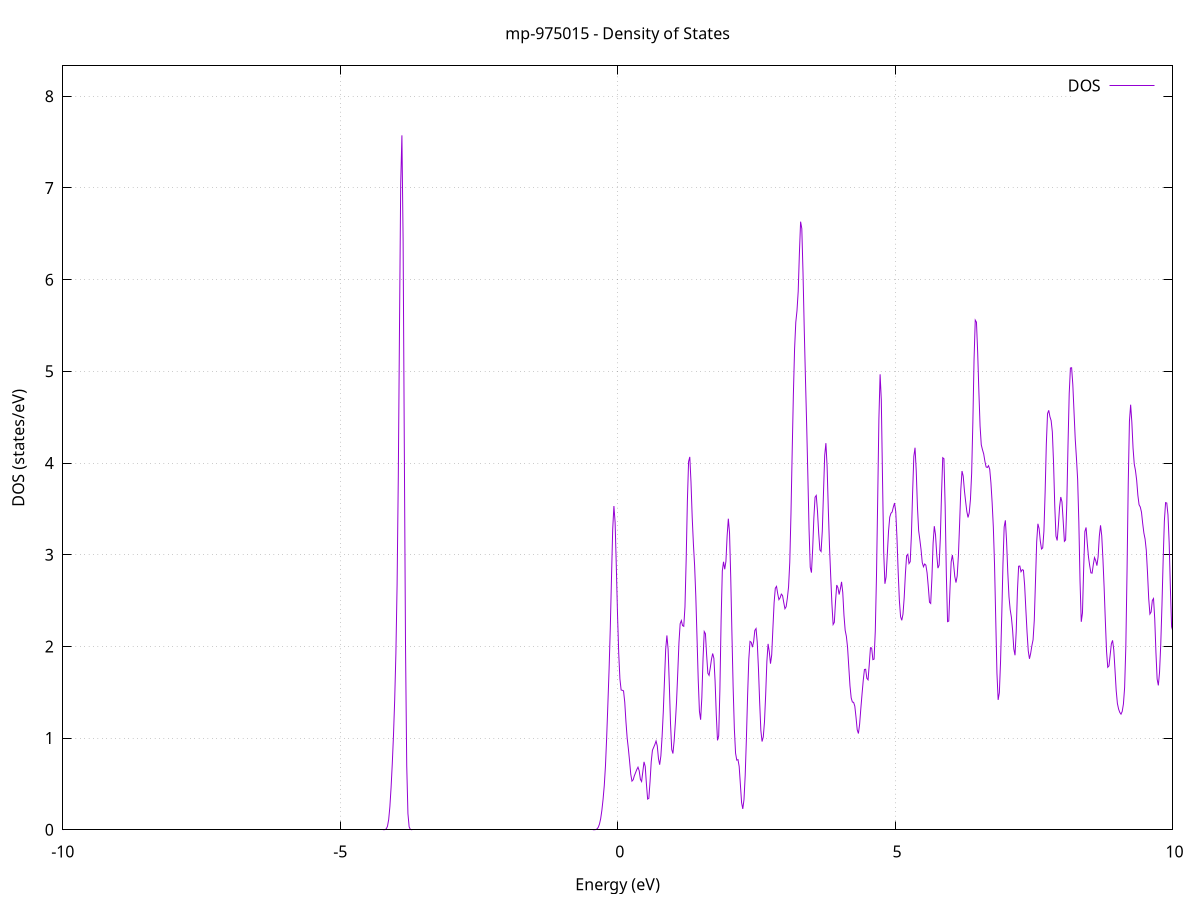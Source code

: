 set title 'mp-975015 - Density of States'
set xlabel 'Energy (eV)'
set ylabel 'DOS (states/eV)'
set grid
set xrange [-10:10]
set yrange [0:8.332]
set xzeroaxis lt -1
set terminal png size 800,600
set output 'mp-975015_dos_gnuplot.png'
plot '-' using 1:2 with lines title 'DOS'
-30.090600 0.000000
-30.068900 0.000000
-30.047200 0.000000
-30.025500 0.000000
-30.003700 0.000000
-29.982000 0.000000
-29.960300 0.000000
-29.938600 0.000000
-29.916900 0.000000
-29.895200 0.000000
-29.873500 0.000000
-29.851800 0.000000
-29.830100 0.000000
-29.808400 0.000000
-29.786700 0.000000
-29.764900 0.000000
-29.743200 0.000000
-29.721500 0.000000
-29.699800 0.000000
-29.678100 0.000000
-29.656400 0.000000
-29.634700 0.000000
-29.613000 0.000000
-29.591300 0.000000
-29.569600 0.000000
-29.547900 0.000000
-29.526200 0.000000
-29.504400 0.000000
-29.482700 0.000000
-29.461000 0.000000
-29.439300 0.000000
-29.417600 0.000000
-29.395900 0.000000
-29.374200 0.000000
-29.352500 0.000000
-29.330800 0.000000
-29.309100 0.000000
-29.287400 0.000000
-29.265600 0.000000
-29.243900 0.000000
-29.222200 0.000000
-29.200500 0.000000
-29.178800 0.000000
-29.157100 0.000000
-29.135400 0.000000
-29.113700 0.000000
-29.092000 0.000000
-29.070300 0.000000
-29.048600 0.000000
-29.026900 0.000000
-29.005100 0.000000
-28.983400 0.000000
-28.961700 0.000000
-28.940000 0.000000
-28.918300 0.000000
-28.896600 0.000000
-28.874900 0.000000
-28.853200 0.000000
-28.831500 0.000000
-28.809800 0.000000
-28.788100 0.000000
-28.766300 0.000000
-28.744600 0.000000
-28.722900 0.000000
-28.701200 0.000000
-28.679500 0.000000
-28.657800 0.000000
-28.636100 0.000000
-28.614400 0.000000
-28.592700 0.000000
-28.571000 0.000000
-28.549300 0.000000
-28.527600 0.000000
-28.505800 0.000000
-28.484100 0.000000
-28.462400 0.000000
-28.440700 0.000000
-28.419000 0.000000
-28.397300 0.000000
-28.375600 0.000000
-28.353900 0.000000
-28.332200 0.000000
-28.310500 0.000000
-28.288800 0.000000
-28.267000 0.000000
-28.245300 0.000500
-28.223600 0.005800
-28.201900 0.051000
-28.180200 0.309200
-28.158500 1.299800
-28.136800 3.788500
-28.115100 7.659600
-28.093400 10.745400
-28.071700 10.461200
-28.050000 7.067800
-28.028300 3.313200
-28.006500 1.077300
-27.984800 0.242900
-27.963100 0.038100
-27.941400 0.006600
-27.919700 0.027400
-27.898000 0.205000
-27.876300 1.078200
-27.854600 3.947000
-27.832900 10.058100
-27.811200 17.850400
-27.789500 22.068500
-27.767700 19.008000
-27.746000 11.405600
-27.724300 4.766800
-27.702600 1.387100
-27.680900 0.280900
-27.659200 0.039600
-27.637500 0.003900
-27.615800 0.000300
-27.594100 0.000000
-27.572400 0.000000
-27.550700 0.000000
-27.529000 0.000000
-27.507200 0.000000
-27.485500 0.000000
-27.463800 0.000000
-27.442100 0.000000
-27.420400 0.000000
-27.398700 0.000000
-27.377000 0.000000
-27.355300 0.000000
-27.333600 0.000000
-27.311900 0.000000
-27.290200 0.000000
-27.268400 0.000000
-27.246700 0.000000
-27.225000 0.000000
-27.203300 0.000000
-27.181600 0.000000
-27.159900 0.000000
-27.138200 0.000000
-27.116500 0.000000
-27.094800 0.000000
-27.073100 0.000000
-27.051400 0.000000
-27.029700 0.000000
-27.007900 0.000000
-26.986200 0.000000
-26.964500 0.000000
-26.942800 0.000000
-26.921100 0.000000
-26.899400 0.000000
-26.877700 0.000000
-26.856000 0.000000
-26.834300 0.000000
-26.812600 0.000000
-26.790900 0.000000
-26.769100 0.000000
-26.747400 0.000000
-26.725700 0.000000
-26.704000 0.000000
-26.682300 0.000000
-26.660600 0.000000
-26.638900 0.000000
-26.617200 0.000000
-26.595500 0.000000
-26.573800 0.000000
-26.552100 0.000000
-26.530300 0.000000
-26.508600 0.000000
-26.486900 0.000000
-26.465200 0.000000
-26.443500 0.000000
-26.421800 0.000000
-26.400100 0.000000
-26.378400 0.000000
-26.356700 0.000000
-26.335000 0.000000
-26.313300 0.000000
-26.291600 0.000000
-26.269800 0.000000
-26.248100 0.000000
-26.226400 0.000000
-26.204700 0.000000
-26.183000 0.000000
-26.161300 0.000000
-26.139600 0.000000
-26.117900 0.000000
-26.096200 0.000000
-26.074500 0.000000
-26.052800 0.000000
-26.031000 0.000000
-26.009300 0.000000
-25.987600 0.000000
-25.965900 0.000000
-25.944200 0.000000
-25.922500 0.000000
-25.900800 0.000000
-25.879100 0.000000
-25.857400 0.000000
-25.835700 0.000000
-25.814000 0.000000
-25.792300 0.000000
-25.770500 0.000000
-25.748800 0.000000
-25.727100 0.000000
-25.705400 0.000000
-25.683700 0.000000
-25.662000 0.000000
-25.640300 0.000000
-25.618600 0.000000
-25.596900 0.000000
-25.575200 0.000000
-25.553500 0.000000
-25.531700 0.000000
-25.510000 0.000000
-25.488300 0.000000
-25.466600 0.000000
-25.444900 0.000000
-25.423200 0.000000
-25.401500 0.000000
-25.379800 0.000000
-25.358100 0.000000
-25.336400 0.000000
-25.314700 0.000000
-25.293000 0.000000
-25.271200 0.000000
-25.249500 0.000000
-25.227800 0.000000
-25.206100 0.000000
-25.184400 0.000000
-25.162700 0.000000
-25.141000 0.000000
-25.119300 0.000000
-25.097600 0.000000
-25.075900 0.000000
-25.054200 0.000000
-25.032400 0.000000
-25.010700 0.000000
-24.989000 0.000000
-24.967300 0.000000
-24.945600 0.000000
-24.923900 0.000000
-24.902200 0.000000
-24.880500 0.000000
-24.858800 0.000000
-24.837100 0.000000
-24.815400 0.000000
-24.793700 0.000000
-24.771900 0.000000
-24.750200 0.000000
-24.728500 0.000000
-24.706800 0.000000
-24.685100 0.000000
-24.663400 0.000000
-24.641700 0.000000
-24.620000 0.000000
-24.598300 0.000000
-24.576600 0.000000
-24.554900 0.000000
-24.533100 0.000000
-24.511400 0.000000
-24.489700 0.000000
-24.468000 0.000000
-24.446300 0.000000
-24.424600 0.000000
-24.402900 0.000000
-24.381200 0.000000
-24.359500 0.000000
-24.337800 0.000000
-24.316100 0.000000
-24.294400 0.000000
-24.272600 0.000000
-24.250900 0.000000
-24.229200 0.000000
-24.207500 0.000000
-24.185800 0.000000
-24.164100 0.000000
-24.142400 0.000000
-24.120700 0.000000
-24.099000 0.000000
-24.077300 0.000000
-24.055600 0.000000
-24.033800 0.000000
-24.012100 0.000000
-23.990400 0.000000
-23.968700 0.000000
-23.947000 0.000000
-23.925300 0.000000
-23.903600 0.000000
-23.881900 0.000000
-23.860200 0.000000
-23.838500 0.000000
-23.816800 0.000000
-23.795100 0.000000
-23.773300 0.000000
-23.751600 0.000000
-23.729900 0.000000
-23.708200 0.000000
-23.686500 0.000000
-23.664800 0.000000
-23.643100 0.000000
-23.621400 0.000000
-23.599700 0.000000
-23.578000 0.000000
-23.556300 0.000000
-23.534500 0.000000
-23.512800 0.000000
-23.491100 0.000000
-23.469400 0.000000
-23.447700 0.000000
-23.426000 0.000000
-23.404300 0.000000
-23.382600 0.000000
-23.360900 0.000000
-23.339200 0.000000
-23.317500 0.000000
-23.295800 0.000000
-23.274000 0.000000
-23.252300 0.000000
-23.230600 0.000000
-23.208900 0.000000
-23.187200 0.000000
-23.165500 0.000000
-23.143800 0.000000
-23.122100 0.000000
-23.100400 0.000000
-23.078700 0.000000
-23.057000 0.000000
-23.035200 0.000000
-23.013500 0.000000
-22.991800 0.000000
-22.970100 0.000000
-22.948400 0.000000
-22.926700 0.000000
-22.905000 0.000000
-22.883300 0.000000
-22.861600 0.000000
-22.839900 0.000000
-22.818200 0.000000
-22.796500 0.000000
-22.774700 0.000000
-22.753000 0.000000
-22.731300 0.000000
-22.709600 0.000000
-22.687900 0.000000
-22.666200 0.000000
-22.644500 0.000000
-22.622800 0.000000
-22.601100 0.000000
-22.579400 0.000000
-22.557700 0.000000
-22.535900 0.000000
-22.514200 0.000000
-22.492500 0.000000
-22.470800 0.000000
-22.449100 0.000000
-22.427400 0.000000
-22.405700 0.000000
-22.384000 0.000000
-22.362300 0.000000
-22.340600 0.000000
-22.318900 0.000000
-22.297200 0.000000
-22.275400 0.000000
-22.253700 0.000000
-22.232000 0.000000
-22.210300 0.000000
-22.188600 0.000000
-22.166900 0.000000
-22.145200 0.000000
-22.123500 0.000000
-22.101800 0.000000
-22.080100 0.000000
-22.058400 0.000000
-22.036600 0.000000
-22.014900 0.000000
-21.993200 0.000000
-21.971500 0.000000
-21.949800 0.000000
-21.928100 0.000000
-21.906400 0.000000
-21.884700 0.000000
-21.863000 0.000000
-21.841300 0.000000
-21.819600 0.000000
-21.797800 0.000000
-21.776100 0.000000
-21.754400 0.000000
-21.732700 0.000000
-21.711000 0.000000
-21.689300 0.000000
-21.667600 0.000000
-21.645900 0.000000
-21.624200 0.000000
-21.602500 0.000000
-21.580800 0.000000
-21.559100 0.000000
-21.537300 0.000000
-21.515600 0.000000
-21.493900 0.000000
-21.472200 0.000000
-21.450500 0.000000
-21.428800 0.000000
-21.407100 0.000000
-21.385400 0.000000
-21.363700 0.000000
-21.342000 0.000000
-21.320300 0.000000
-21.298500 0.000000
-21.276800 0.000000
-21.255100 0.000000
-21.233400 0.000000
-21.211700 0.000000
-21.190000 0.000000
-21.168300 0.000000
-21.146600 0.000000
-21.124900 0.000000
-21.103200 0.000000
-21.081500 0.000000
-21.059800 0.000000
-21.038000 0.000000
-21.016300 0.000000
-20.994600 0.000000
-20.972900 0.000000
-20.951200 0.000000
-20.929500 0.000000
-20.907800 0.000000
-20.886100 0.000000
-20.864400 0.000000
-20.842700 0.000000
-20.821000 0.000000
-20.799200 0.000000
-20.777500 0.000000
-20.755800 0.000000
-20.734100 0.000000
-20.712400 0.000000
-20.690700 0.000000
-20.669000 0.000000
-20.647300 0.000000
-20.625600 0.000000
-20.603900 0.000000
-20.582200 0.000000
-20.560500 0.000000
-20.538700 0.000000
-20.517000 0.000000
-20.495300 0.000000
-20.473600 0.000000
-20.451900 0.000000
-20.430200 0.000000
-20.408500 0.000000
-20.386800 0.000000
-20.365100 0.000000
-20.343400 0.000000
-20.321700 0.000000
-20.299900 0.000000
-20.278200 0.000000
-20.256500 0.000000
-20.234800 0.000000
-20.213100 0.000000
-20.191400 0.000000
-20.169700 0.000000
-20.148000 0.000000
-20.126300 0.000000
-20.104600 0.000000
-20.082900 0.000000
-20.061200 0.000000
-20.039400 0.000000
-20.017700 0.000000
-19.996000 0.000000
-19.974300 0.000000
-19.952600 0.000000
-19.930900 0.000000
-19.909200 0.000000
-19.887500 0.000000
-19.865800 0.000000
-19.844100 0.000000
-19.822400 0.000000
-19.800600 0.000000
-19.778900 0.000000
-19.757200 0.000000
-19.735500 0.000000
-19.713800 0.000000
-19.692100 0.000000
-19.670400 0.000000
-19.648700 0.000000
-19.627000 0.000000
-19.605300 0.000000
-19.583600 0.000000
-19.561900 0.000000
-19.540100 0.000000
-19.518400 0.000000
-19.496700 0.000000
-19.475000 0.000000
-19.453300 0.000000
-19.431600 0.000000
-19.409900 0.000000
-19.388200 0.000000
-19.366500 0.000000
-19.344800 0.000000
-19.323100 0.000000
-19.301300 0.000000
-19.279600 0.000000
-19.257900 0.000000
-19.236200 0.000000
-19.214500 0.000000
-19.192800 0.000000
-19.171100 0.000000
-19.149400 0.000000
-19.127700 0.000000
-19.106000 0.000000
-19.084300 0.000000
-19.062600 0.000000
-19.040800 0.000000
-19.019100 0.000000
-18.997400 0.000000
-18.975700 0.000000
-18.954000 0.000000
-18.932300 0.000000
-18.910600 0.000000
-18.888900 0.000000
-18.867200 0.000000
-18.845500 0.000000
-18.823800 0.000000
-18.802000 0.000000
-18.780300 0.000000
-18.758600 0.000000
-18.736900 0.000000
-18.715200 0.000000
-18.693500 0.000000
-18.671800 0.000000
-18.650100 0.000000
-18.628400 0.000000
-18.606700 0.000000
-18.585000 0.000000
-18.563300 0.000000
-18.541500 0.000000
-18.519800 0.000000
-18.498100 0.000000
-18.476400 0.000000
-18.454700 0.000000
-18.433000 0.000000
-18.411300 0.000000
-18.389600 0.000000
-18.367900 0.000000
-18.346200 0.000000
-18.324500 0.000000
-18.302700 0.000000
-18.281000 0.000000
-18.259300 0.000000
-18.237600 0.000000
-18.215900 0.000000
-18.194200 0.000000
-18.172500 0.000000
-18.150800 0.000000
-18.129100 0.000000
-18.107400 0.000000
-18.085700 0.000000
-18.064000 0.000000
-18.042200 0.000000
-18.020500 0.000000
-17.998800 0.000000
-17.977100 0.000000
-17.955400 0.000000
-17.933700 0.000000
-17.912000 0.000000
-17.890300 0.000000
-17.868600 0.000000
-17.846900 0.000000
-17.825200 0.000000
-17.803400 0.000000
-17.781700 0.000000
-17.760000 0.000000
-17.738300 0.000000
-17.716600 0.000000
-17.694900 0.000000
-17.673200 0.000000
-17.651500 0.000000
-17.629800 0.000000
-17.608100 0.000000
-17.586400 0.000000
-17.564700 0.000000
-17.542900 0.000000
-17.521200 0.000000
-17.499500 0.000000
-17.477800 0.000000
-17.456100 0.000000
-17.434400 0.000000
-17.412700 0.000000
-17.391000 0.000000
-17.369300 0.000000
-17.347600 0.000000
-17.325900 0.000000
-17.304100 0.000000
-17.282400 0.000000
-17.260700 0.000000
-17.239000 0.000000
-17.217300 0.000000
-17.195600 0.000000
-17.173900 0.000000
-17.152200 0.000000
-17.130500 0.000000
-17.108800 0.000000
-17.087100 0.000000
-17.065400 0.000000
-17.043600 0.000000
-17.021900 0.000000
-17.000200 0.000000
-16.978500 0.000000
-16.956800 0.000000
-16.935100 0.000000
-16.913400 0.000000
-16.891700 0.000000
-16.870000 0.000000
-16.848300 0.000000
-16.826600 0.000000
-16.804800 0.000000
-16.783100 0.000000
-16.761400 0.000000
-16.739700 0.000000
-16.718000 0.000000
-16.696300 0.000000
-16.674600 0.000000
-16.652900 0.000000
-16.631200 0.000000
-16.609500 0.000000
-16.587800 0.000000
-16.566000 0.000000
-16.544300 0.000000
-16.522600 0.000000
-16.500900 0.000000
-16.479200 0.000000
-16.457500 0.000000
-16.435800 0.000000
-16.414100 0.000000
-16.392400 0.000000
-16.370700 0.000000
-16.349000 0.000000
-16.327300 0.000000
-16.305500 0.000000
-16.283800 0.000000
-16.262100 0.000000
-16.240400 0.000000
-16.218700 0.000000
-16.197000 0.000000
-16.175300 0.000000
-16.153600 0.000000
-16.131900 0.000000
-16.110200 0.000000
-16.088500 0.000000
-16.066700 0.000000
-16.045000 0.000000
-16.023300 0.000000
-16.001600 0.000000
-15.979900 0.000000
-15.958200 0.000000
-15.936500 0.000000
-15.914800 0.000000
-15.893100 0.000000
-15.871400 0.000000
-15.849700 0.000000
-15.828000 0.000000
-15.806200 0.000000
-15.784500 0.000000
-15.762800 0.000000
-15.741100 0.000000
-15.719400 0.000000
-15.697700 0.000000
-15.676000 0.000000
-15.654300 0.000000
-15.632600 0.000000
-15.610900 0.000000
-15.589200 0.000000
-15.567400 0.000000
-15.545700 0.000000
-15.524000 0.000000
-15.502300 0.000000
-15.480600 0.000000
-15.458900 0.000000
-15.437200 0.000000
-15.415500 0.000000
-15.393800 0.000000
-15.372100 0.000000
-15.350400 0.000000
-15.328700 0.000000
-15.306900 0.000000
-15.285200 0.000000
-15.263500 0.000000
-15.241800 0.000000
-15.220100 0.000000
-15.198400 0.000000
-15.176700 0.000000
-15.155000 0.000000
-15.133300 0.000000
-15.111600 0.000000
-15.089900 0.000000
-15.068100 0.000000
-15.046400 0.000000
-15.024700 0.000000
-15.003000 0.000000
-14.981300 0.000000
-14.959600 0.000000
-14.937900 0.000000
-14.916200 0.000000
-14.894500 0.000000
-14.872800 0.000000
-14.851100 0.000000
-14.829400 0.000000
-14.807600 0.000000
-14.785900 0.000000
-14.764200 0.000000
-14.742500 0.000000
-14.720800 0.000000
-14.699100 0.000000
-14.677400 0.000000
-14.655700 0.000000
-14.634000 0.000000
-14.612300 0.000000
-14.590600 0.000000
-14.568800 0.000000
-14.547100 0.000000
-14.525400 0.000000
-14.503700 0.000000
-14.482000 0.000000
-14.460300 0.000000
-14.438600 0.000000
-14.416900 0.000000
-14.395200 0.000000
-14.373500 0.000000
-14.351800 0.000000
-14.330100 0.000000
-14.308300 0.000000
-14.286600 0.000000
-14.264900 0.000000
-14.243200 0.000000
-14.221500 0.000000
-14.199800 0.000000
-14.178100 0.000000
-14.156400 0.000000
-14.134700 0.000000
-14.113000 0.000100
-14.091300 0.001900
-14.069500 0.024900
-14.047800 0.223000
-14.026100 1.385700
-14.004400 5.967800
-13.982700 17.823300
-13.961000 36.930000
-13.939300 53.103300
-13.917600 53.000700
-13.895900 36.716300
-13.874200 17.651600
-13.852500 5.887400
-13.830800 1.361700
-13.809000 0.218300
-13.787300 0.024200
-13.765600 0.001900
-13.743900 0.000100
-13.722200 0.000000
-13.700500 0.000000
-13.678800 0.000000
-13.657100 0.000000
-13.635400 0.000000
-13.613700 0.000000
-13.592000 0.000000
-13.570200 0.000000
-13.548500 0.000000
-13.526800 0.000000
-13.505100 0.000000
-13.483400 0.000000
-13.461700 0.000000
-13.440000 0.000000
-13.418300 0.000000
-13.396600 0.000000
-13.374900 0.000000
-13.353200 0.000000
-13.331500 0.000000
-13.309700 0.000000
-13.288000 0.000000
-13.266300 0.000000
-13.244600 0.000000
-13.222900 0.000000
-13.201200 0.000000
-13.179500 0.000000
-13.157800 0.000000
-13.136100 0.000000
-13.114400 0.000000
-13.092700 0.000000
-13.070900 0.000000
-13.049200 0.000000
-13.027500 0.000000
-13.005800 0.000000
-12.984100 0.000000
-12.962400 0.000000
-12.940700 0.000000
-12.919000 0.000000
-12.897300 0.000000
-12.875600 0.000000
-12.853900 0.000000
-12.832200 0.000000
-12.810400 0.000000
-12.788700 0.000000
-12.767000 0.000000
-12.745300 0.000000
-12.723600 0.000000
-12.701900 0.000000
-12.680200 0.000000
-12.658500 0.000000
-12.636800 0.000000
-12.615100 0.000000
-12.593400 0.000000
-12.571600 0.000000
-12.549900 0.000300
-12.528200 0.003900
-12.506500 0.033100
-12.484800 0.200000
-12.463100 0.858700
-12.441400 2.631100
-12.419700 5.773800
-12.398000 9.116400
-12.376300 10.443900
-12.354600 8.955500
-12.332900 6.739900
-12.311100 7.087800
-12.289400 11.485400
-12.267700 17.676800
-12.246000 20.783400
-12.224300 17.913700
-12.202600 11.234100
-12.180900 5.119300
-12.159200 1.753300
-12.137500 0.733300
-12.115800 1.208900
-12.094100 3.042700
-12.072300 6.481200
-12.050600 11.310400
-12.028900 16.348400
-12.007200 20.098200
-11.985500 22.506700
-11.963800 25.687700
-11.942100 31.465700
-11.920400 37.644800
-11.898700 38.501400
-11.877000 30.969100
-11.855300 18.800300
-11.833500 8.432900
-11.811800 2.759500
-11.790100 0.653000
-11.768400 0.111000
-11.746700 0.013500
-11.725000 0.001200
-11.703300 0.000100
-11.681600 0.000000
-11.659900 0.000000
-11.638200 0.000000
-11.616500 0.000000
-11.594800 0.000000
-11.573000 0.000000
-11.551300 0.000000
-11.529600 0.000000
-11.507900 0.000000
-11.486200 0.000000
-11.464500 0.000000
-11.442800 0.000000
-11.421100 0.000000
-11.399400 0.000000
-11.377700 0.000000
-11.356000 0.000000
-11.334200 0.000000
-11.312500 0.000000
-11.290800 0.000000
-11.269100 0.000000
-11.247400 0.000000
-11.225700 0.000000
-11.204000 0.000000
-11.182300 0.000000
-11.160600 0.000000
-11.138900 0.000000
-11.117200 0.000000
-11.095500 0.000000
-11.073700 0.000000
-11.052000 0.000000
-11.030300 0.000000
-11.008600 0.000000
-10.986900 0.000000
-10.965200 0.000000
-10.943500 0.000000
-10.921800 0.000000
-10.900100 0.000000
-10.878400 0.000000
-10.856700 0.000000
-10.834900 0.000000
-10.813200 0.000000
-10.791500 0.000000
-10.769800 0.000000
-10.748100 0.000000
-10.726400 0.000000
-10.704700 0.000000
-10.683000 0.000000
-10.661300 0.000000
-10.639600 0.000000
-10.617900 0.000000
-10.596200 0.000000
-10.574400 0.000000
-10.552700 0.000000
-10.531000 0.000000
-10.509300 0.000000
-10.487600 0.000000
-10.465900 0.000000
-10.444200 0.000000
-10.422500 0.000000
-10.400800 0.000000
-10.379100 0.000000
-10.357400 0.000000
-10.335600 0.000000
-10.313900 0.000000
-10.292200 0.000000
-10.270500 0.000000
-10.248800 0.000000
-10.227100 0.000000
-10.205400 0.000000
-10.183700 0.000000
-10.162000 0.000000
-10.140300 0.000000
-10.118600 0.000000
-10.096900 0.000000
-10.075100 0.000000
-10.053400 0.000000
-10.031700 0.000000
-10.010000 0.000000
-9.988300 0.000000
-9.966600 0.000000
-9.944900 0.000000
-9.923200 0.000000
-9.901500 0.000000
-9.879800 0.000000
-9.858100 0.000000
-9.836300 0.000000
-9.814600 0.000000
-9.792900 0.000000
-9.771200 0.000000
-9.749500 0.000000
-9.727800 0.000000
-9.706100 0.000000
-9.684400 0.000000
-9.662700 0.000000
-9.641000 0.000000
-9.619300 0.000000
-9.597600 0.000000
-9.575800 0.000000
-9.554100 0.000000
-9.532400 0.000000
-9.510700 0.000000
-9.489000 0.000000
-9.467300 0.000000
-9.445600 0.000000
-9.423900 0.000000
-9.402200 0.000000
-9.380500 0.000000
-9.358800 0.000000
-9.337000 0.000000
-9.315300 0.000000
-9.293600 0.000000
-9.271900 0.000000
-9.250200 0.000000
-9.228500 0.000000
-9.206800 0.000000
-9.185100 0.000000
-9.163400 0.000000
-9.141700 0.000000
-9.120000 0.000000
-9.098300 0.000000
-9.076500 0.000000
-9.054800 0.000000
-9.033100 0.000000
-9.011400 0.000000
-8.989700 0.000000
-8.968000 0.000000
-8.946300 0.000000
-8.924600 0.000000
-8.902900 0.000000
-8.881200 0.000000
-8.859500 0.000000
-8.837700 0.000000
-8.816000 0.000000
-8.794300 0.000000
-8.772600 0.000000
-8.750900 0.000000
-8.729200 0.000000
-8.707500 0.000000
-8.685800 0.000000
-8.664100 0.000000
-8.642400 0.000000
-8.620700 0.000000
-8.599000 0.000000
-8.577200 0.000000
-8.555500 0.000000
-8.533800 0.000000
-8.512100 0.000000
-8.490400 0.000000
-8.468700 0.000000
-8.447000 0.000000
-8.425300 0.000000
-8.403600 0.000000
-8.381900 0.000000
-8.360200 0.000000
-8.338400 0.000000
-8.316700 0.000000
-8.295000 0.000000
-8.273300 0.000000
-8.251600 0.000000
-8.229900 0.000000
-8.208200 0.000000
-8.186500 0.000000
-8.164800 0.000000
-8.143100 0.000000
-8.121400 0.000000
-8.099700 0.000000
-8.077900 0.000000
-8.056200 0.000000
-8.034500 0.000000
-8.012800 0.000000
-7.991100 0.000000
-7.969400 0.000000
-7.947700 0.000000
-7.926000 0.000000
-7.904300 0.000000
-7.882600 0.000000
-7.860900 0.000000
-7.839100 0.000000
-7.817400 0.000000
-7.795700 0.000000
-7.774000 0.000000
-7.752300 0.000000
-7.730600 0.000000
-7.708900 0.000000
-7.687200 0.000000
-7.665500 0.000000
-7.643800 0.000000
-7.622100 0.000000
-7.600400 0.000000
-7.578600 0.000000
-7.556900 0.000000
-7.535200 0.000000
-7.513500 0.000000
-7.491800 0.000000
-7.470100 0.000000
-7.448400 0.000000
-7.426700 0.000000
-7.405000 0.000000
-7.383300 0.000000
-7.361600 0.000000
-7.339800 0.000000
-7.318100 0.000000
-7.296400 0.000000
-7.274700 0.000000
-7.253000 0.000000
-7.231300 0.000000
-7.209600 0.000000
-7.187900 0.000000
-7.166200 0.000000
-7.144500 0.000000
-7.122800 0.000000
-7.101000 0.000000
-7.079300 0.000000
-7.057600 0.000000
-7.035900 0.000000
-7.014200 0.000000
-6.992500 0.000000
-6.970800 0.000000
-6.949100 0.000000
-6.927400 0.000000
-6.905700 0.000000
-6.884000 0.000000
-6.862300 0.000000
-6.840500 0.000000
-6.818800 0.000000
-6.797100 0.000000
-6.775400 0.000000
-6.753700 0.000000
-6.732000 0.000000
-6.710300 0.000000
-6.688600 0.000000
-6.666900 0.000000
-6.645200 0.000000
-6.623500 0.000000
-6.601700 0.000000
-6.580000 0.000000
-6.558300 0.000000
-6.536600 0.000000
-6.514900 0.000000
-6.493200 0.000000
-6.471500 0.000000
-6.449800 0.000000
-6.428100 0.000000
-6.406400 0.000000
-6.384700 0.000000
-6.363000 0.000000
-6.341200 0.000000
-6.319500 0.000000
-6.297800 0.000000
-6.276100 0.000000
-6.254400 0.000000
-6.232700 0.000000
-6.211000 0.000000
-6.189300 0.000000
-6.167600 0.000000
-6.145900 0.000000
-6.124200 0.000000
-6.102400 0.000000
-6.080700 0.000000
-6.059000 0.000000
-6.037300 0.000000
-6.015600 0.000000
-5.993900 0.000000
-5.972200 0.000000
-5.950500 0.000000
-5.928800 0.000000
-5.907100 0.000000
-5.885400 0.000000
-5.863700 0.000000
-5.841900 0.000000
-5.820200 0.000000
-5.798500 0.000000
-5.776800 0.000000
-5.755100 0.000000
-5.733400 0.000000
-5.711700 0.000000
-5.690000 0.000000
-5.668300 0.000000
-5.646600 0.000000
-5.624900 0.000000
-5.603100 0.000000
-5.581400 0.000000
-5.559700 0.000000
-5.538000 0.000000
-5.516300 0.000000
-5.494600 0.000000
-5.472900 0.000000
-5.451200 0.000000
-5.429500 0.000000
-5.407800 0.000000
-5.386100 0.000000
-5.364400 0.000000
-5.342600 0.000000
-5.320900 0.000000
-5.299200 0.000000
-5.277500 0.000000
-5.255800 0.000000
-5.234100 0.000000
-5.212400 0.000000
-5.190700 0.000000
-5.169000 0.000000
-5.147300 0.000000
-5.125600 0.000000
-5.103800 0.000000
-5.082100 0.000000
-5.060400 0.000000
-5.038700 0.000000
-5.017000 0.000000
-4.995300 0.000000
-4.973600 0.000000
-4.951900 0.000000
-4.930200 0.000000
-4.908500 0.000000
-4.886800 0.000000
-4.865100 0.000000
-4.843300 0.000000
-4.821600 0.000000
-4.799900 0.000000
-4.778200 0.000000
-4.756500 0.000000
-4.734800 0.000000
-4.713100 0.000000
-4.691400 0.000000
-4.669700 0.000000
-4.648000 0.000000
-4.626300 0.000000
-4.604500 0.000000
-4.582800 0.000000
-4.561100 0.000000
-4.539400 0.000000
-4.517700 0.000000
-4.496000 0.000000
-4.474300 0.000000
-4.452600 0.000000
-4.430900 0.000000
-4.409200 0.000000
-4.387500 0.000000
-4.365800 0.000000
-4.344000 0.000000
-4.322300 0.000000
-4.300600 0.000000
-4.278900 0.000000
-4.257200 0.000000
-4.235500 0.000000
-4.213800 0.000300
-4.192100 0.001900
-4.170400 0.009900
-4.148700 0.037600
-4.127000 0.109600
-4.105200 0.249700
-4.083500 0.459600
-4.061800 0.719800
-4.040100 1.028100
-4.018400 1.413800
-3.996700 1.923000
-3.975000 2.671000
-3.953300 3.850000
-3.931600 5.477600
-3.909900 7.045500
-3.888200 7.574400
-3.866500 6.431900
-3.844700 4.155100
-3.823000 1.993300
-3.801300 0.698800
-3.779600 0.177000
-3.757900 0.032100
-3.736200 0.004100
-3.714500 0.000400
-3.692800 0.000000
-3.671100 0.000000
-3.649400 0.000000
-3.627700 0.000000
-3.605900 0.000000
-3.584200 0.000000
-3.562500 0.000000
-3.540800 0.000000
-3.519100 0.000000
-3.497400 0.000000
-3.475700 0.000000
-3.454000 0.000000
-3.432300 0.000000
-3.410600 0.000000
-3.388900 0.000000
-3.367200 0.000000
-3.345400 0.000000
-3.323700 0.000000
-3.302000 0.000000
-3.280300 0.000000
-3.258600 0.000000
-3.236900 0.000000
-3.215200 0.000000
-3.193500 0.000000
-3.171800 0.000000
-3.150100 0.000000
-3.128400 0.000000
-3.106600 0.000000
-3.084900 0.000000
-3.063200 0.000000
-3.041500 0.000000
-3.019800 0.000000
-2.998100 0.000000
-2.976400 0.000000
-2.954700 0.000000
-2.933000 0.000000
-2.911300 0.000000
-2.889600 0.000000
-2.867900 0.000000
-2.846100 0.000000
-2.824400 0.000000
-2.802700 0.000000
-2.781000 0.000000
-2.759300 0.000000
-2.737600 0.000000
-2.715900 0.000000
-2.694200 0.000000
-2.672500 0.000000
-2.650800 0.000000
-2.629100 0.000000
-2.607300 0.000000
-2.585600 0.000000
-2.563900 0.000000
-2.542200 0.000000
-2.520500 0.000000
-2.498800 0.000000
-2.477100 0.000000
-2.455400 0.000000
-2.433700 0.000000
-2.412000 0.000000
-2.390300 0.000000
-2.368600 0.000000
-2.346800 0.000000
-2.325100 0.000000
-2.303400 0.000000
-2.281700 0.000000
-2.260000 0.000000
-2.238300 0.000000
-2.216600 0.000000
-2.194900 0.000000
-2.173200 0.000000
-2.151500 0.000000
-2.129800 0.000000
-2.108000 0.000000
-2.086300 0.000000
-2.064600 0.000000
-2.042900 0.000000
-2.021200 0.000000
-1.999500 0.000000
-1.977800 0.000000
-1.956100 0.000000
-1.934400 0.000000
-1.912700 0.000000
-1.891000 0.000000
-1.869200 0.000000
-1.847500 0.000000
-1.825800 0.000000
-1.804100 0.000000
-1.782400 0.000000
-1.760700 0.000000
-1.739000 0.000000
-1.717300 0.000000
-1.695600 0.000000
-1.673900 0.000000
-1.652200 0.000000
-1.630500 0.000000
-1.608700 0.000000
-1.587000 0.000000
-1.565300 0.000000
-1.543600 0.000000
-1.521900 0.000000
-1.500200 0.000000
-1.478500 0.000000
-1.456800 0.000000
-1.435100 0.000000
-1.413400 0.000000
-1.391700 0.000000
-1.369900 0.000000
-1.348200 0.000000
-1.326500 0.000000
-1.304800 0.000000
-1.283100 0.000000
-1.261400 0.000000
-1.239700 0.000000
-1.218000 0.000000
-1.196300 0.000000
-1.174600 0.000000
-1.152900 0.000000
-1.131200 0.000000
-1.109400 0.000000
-1.087700 0.000000
-1.066000 0.000000
-1.044300 0.000000
-1.022600 0.000000
-1.000900 0.000000
-0.979200 0.000000
-0.957500 0.000000
-0.935800 0.000000
-0.914100 0.000000
-0.892400 0.000000
-0.870600 0.000000
-0.848900 0.000000
-0.827200 0.000000
-0.805500 0.000000
-0.783800 0.000000
-0.762100 0.000000
-0.740400 0.000000
-0.718700 0.000000
-0.697000 0.000000
-0.675300 0.000000
-0.653600 0.000000
-0.631900 0.000000
-0.610100 0.000000
-0.588400 0.000000
-0.566700 0.000000
-0.545000 0.000000
-0.523300 0.000000
-0.501600 0.000000
-0.479900 0.000000
-0.458200 0.000000
-0.436500 0.000100
-0.414800 0.000500
-0.393100 0.002500
-0.371300 0.009400
-0.349600 0.026900
-0.327900 0.061200
-0.306200 0.120000
-0.284500 0.210700
-0.262800 0.330900
-0.241100 0.481200
-0.219400 0.697900
-0.197700 1.009600
-0.176000 1.370900
-0.154300 1.747900
-0.132600 2.197500
-0.110800 2.749900
-0.089100 3.278100
-0.067400 3.530900
-0.045700 3.352800
-0.024000 2.873400
-0.002300 2.348800
0.019400 1.923400
0.041100 1.644300
0.062800 1.525000
0.084500 1.521300
0.106200 1.515100
0.128000 1.391600
0.149700 1.178100
0.171400 1.001900
0.193100 0.885400
0.214800 0.751300
0.236500 0.605200
0.258200 0.530800
0.279900 0.545500
0.301600 0.589800
0.323300 0.623200
0.345000 0.657200
0.366700 0.682800
0.388500 0.643200
0.410200 0.549700
0.431900 0.526300
0.453600 0.632700
0.475300 0.740800
0.497000 0.690500
0.518700 0.498600
0.540400 0.334800
0.562100 0.343200
0.583800 0.523700
0.605500 0.743500
0.627300 0.867900
0.649000 0.898300
0.670700 0.929900
0.692400 0.968000
0.714100 0.914800
0.735800 0.776500
0.757500 0.709400
0.779200 0.806200
0.800900 1.013100
0.822600 1.286300
0.844300 1.633400
0.866000 1.971300
0.887800 2.119300
0.909500 1.969700
0.931200 1.586800
0.952900 1.157600
0.974600 0.875800
0.996300 0.831600
1.018000 0.967600
1.039700 1.164600
1.061400 1.396600
1.083100 1.708300
1.104800 2.039800
1.126600 2.246700
1.148300 2.282000
1.170000 2.226700
1.191700 2.219200
1.213400 2.431700
1.235100 2.947300
1.256800 3.583900
1.278500 4.015300
1.300200 4.066900
1.321900 3.793700
1.343600 3.410500
1.365300 3.118700
1.387100 2.882600
1.408800 2.544400
1.430500 2.094100
1.452200 1.637500
1.473900 1.292500
1.495600 1.200300
1.517300 1.439700
1.539000 1.865600
1.560700 2.162000
1.582400 2.138100
1.604100 1.902000
1.625900 1.707600
1.647600 1.684500
1.669300 1.765800
1.691000 1.859200
1.712700 1.922700
1.734400 1.870000
1.756100 1.622800
1.777800 1.255000
1.799500 0.975100
1.821200 1.024700
1.842900 1.529600
1.864600 2.283700
1.886400 2.823400
1.908100 2.923100
1.929800 2.841300
1.951500 2.928300
1.973200 3.205000
1.994900 3.393100
2.016600 3.238000
2.038300 2.751500
2.060000 2.131600
2.081700 1.550600
2.103400 1.100300
2.125200 0.835700
2.146900 0.759800
2.168600 0.765300
2.190300 0.690800
2.212000 0.494600
2.233700 0.296300
2.255400 0.227800
2.277100 0.329600
2.298800 0.590800
2.320500 0.992300
2.342200 1.464400
2.363900 1.862000
2.385700 2.054700
2.407400 2.045400
2.429100 1.992100
2.450800 2.050900
2.472500 2.174800
2.494200 2.194600
2.515900 2.046000
2.537600 1.760700
2.559300 1.395000
2.581000 1.084500
2.602700 0.962500
2.624500 1.011900
2.646200 1.174700
2.667900 1.472600
2.689600 1.836500
2.711300 2.027600
2.733000 1.942100
2.754700 1.811600
2.776400 1.905900
2.798100 2.195800
2.819800 2.476000
2.841500 2.634800
2.863300 2.654800
2.885000 2.573700
2.906700 2.510000
2.928400 2.530400
2.950100 2.570300
2.971800 2.555200
2.993500 2.479700
3.015200 2.411100
3.036900 2.433100
3.058600 2.526300
3.080300 2.649200
3.102000 2.916600
3.123800 3.442600
3.145500 4.115800
3.167200 4.748600
3.188900 5.244800
3.210600 5.535000
3.232300 5.661400
3.254000 5.870700
3.275700 6.287000
3.297400 6.632900
3.319100 6.557400
3.340800 6.076000
3.362600 5.473400
3.384300 4.934400
3.406000 4.433100
3.427700 3.874300
3.449400 3.282500
3.471100 2.863900
3.492800 2.805000
3.514500 3.057100
3.536200 3.399300
3.557900 3.627400
3.579600 3.646600
3.601300 3.478900
3.623100 3.236900
3.644800 3.052900
3.666500 3.035200
3.688200 3.256700
3.709900 3.674600
3.731600 4.083400
3.753300 4.217100
3.775000 3.962500
3.796700 3.498400
3.818400 3.086000
3.840100 2.765900
3.861900 2.460100
3.883600 2.238900
3.905300 2.262100
3.927000 2.493700
3.948700 2.669400
3.970400 2.640300
3.992100 2.566200
4.013800 2.626000
4.035500 2.704300
4.057200 2.588900
4.078900 2.340500
4.100600 2.176100
4.122400 2.109100
4.144100 1.987400
4.165800 1.775600
4.187500 1.569000
4.209200 1.438400
4.230900 1.393100
4.252600 1.390100
4.274300 1.348800
4.296000 1.228300
4.317700 1.090500
4.339400 1.050100
4.361200 1.151700
4.382900 1.321900
4.404600 1.480000
4.426300 1.628100
4.448000 1.748300
4.469700 1.750900
4.491400 1.651500
4.513100 1.635500
4.534800 1.802300
4.556500 1.985700
4.578200 1.982800
4.599900 1.855700
4.621700 1.861400
4.643400 2.166500
4.665100 2.769000
4.686800 3.604000
4.708500 4.482300
4.730200 4.967800
4.751900 4.689000
4.773600 3.834500
4.795300 3.025600
4.817000 2.683200
4.838700 2.757600
4.860500 3.007400
4.882200 3.257200
4.903900 3.409400
4.925600 3.452000
4.947300 3.466200
4.969000 3.520100
4.990700 3.564000
5.012400 3.468600
5.034100 3.185200
5.055800 2.814200
5.077500 2.499600
5.099200 2.324100
5.121000 2.284800
5.142700 2.352400
5.164400 2.532300
5.186100 2.790500
5.207800 2.989100
5.229500 3.004900
5.251200 2.903600
5.272900 2.924200
5.294600 3.216800
5.316300 3.681000
5.338000 4.072900
5.359800 4.167000
5.381500 3.914700
5.403200 3.523000
5.424900 3.262500
5.446600 3.162900
5.468300 3.055300
5.490000 2.915300
5.511700 2.868800
5.533400 2.899100
5.555100 2.886400
5.576800 2.802400
5.598500 2.653500
5.620300 2.481800
5.642000 2.468700
5.663700 2.742700
5.685400 3.125800
5.707100 3.311500
5.728800 3.218600
5.750500 3.005800
5.772200 2.853900
5.793900 2.886500
5.815600 3.179700
5.837300 3.662400
5.859100 4.058200
5.880800 4.047600
5.902500 3.531800
5.924200 2.779300
5.945900 2.270100
5.967600 2.276100
5.989300 2.619300
6.011000 2.922100
6.032700 2.996700
6.054400 2.900700
6.076100 2.763800
6.097800 2.696300
6.119600 2.767700
6.141300 2.990000
6.163000 3.335900
6.184700 3.708400
6.206400 3.912800
6.228100 3.857500
6.249800 3.700000
6.271500 3.580800
6.293200 3.472600
6.314900 3.406400
6.336600 3.457300
6.358400 3.601400
6.380100 3.887800
6.401800 4.442400
6.423500 5.129200
6.445200 5.559000
6.466900 5.536400
6.488600 5.207700
6.510300 4.780500
6.532000 4.403500
6.553700 4.199100
6.575400 4.144600
6.597100 4.100300
6.618900 4.019600
6.640600 3.957700
6.662300 3.951400
6.684000 3.971100
6.705700 3.932800
6.727400 3.785700
6.749100 3.570500
6.770800 3.304800
6.792500 2.894900
6.814200 2.298100
6.835900 1.710500
6.857700 1.416700
6.879400 1.495000
6.901100 1.834200
6.922800 2.338000
6.944500 2.899300
6.966200 3.303100
6.987900 3.375100
7.009600 3.148600
7.031300 2.810500
7.053000 2.541700
7.074700 2.401100
7.096400 2.318200
7.118200 2.177800
7.139900 1.972500
7.161600 1.903600
7.183300 2.162300
7.205000 2.601700
7.226700 2.874500
7.248400 2.876900
7.270100 2.814900
7.291800 2.836800
7.313500 2.831000
7.335200 2.665500
7.357000 2.404600
7.378700 2.154700
7.400400 1.951200
7.422100 1.864800
7.443800 1.924400
7.465500 2.007100
7.487200 2.072200
7.508900 2.284200
7.530600 2.709600
7.552300 3.140300
7.574000 3.337600
7.595700 3.286300
7.617500 3.149100
7.639200 3.062500
7.660900 3.074600
7.682600 3.256500
7.704300 3.679100
7.726000 4.206000
7.747700 4.538300
7.769400 4.575100
7.791100 4.505000
7.812800 4.462700
7.834500 4.338700
7.856300 4.000200
7.878000 3.536200
7.899700 3.203600
7.921400 3.155500
7.943100 3.317900
7.964800 3.520400
7.986500 3.629500
8.008200 3.576200
8.029900 3.368400
8.051600 3.146300
8.073300 3.161000
8.095100 3.558700
8.116800 4.196300
8.138500 4.758200
8.160200 5.036700
8.181900 5.039300
8.203600 4.853600
8.225300 4.557100
8.247000 4.262600
8.268700 4.055000
8.290400 3.822200
8.312100 3.353600
8.333800 2.704700
8.355600 2.268400
8.377300 2.364500
8.399000 2.849600
8.420700 3.253000
8.442400 3.297300
8.464100 3.124900
8.485800 2.975300
8.507500 2.880500
8.529200 2.802300
8.550900 2.799000
8.572600 2.892000
8.594400 2.968700
8.616100 2.935400
8.637800 2.881200
8.659500 2.977600
8.681200 3.201600
8.702900 3.320900
8.724600 3.207600
8.746300 2.951800
8.768000 2.639800
8.789700 2.278900
8.811400 1.945700
8.833100 1.772600
8.854900 1.787500
8.876600 1.906300
8.898300 2.028400
8.920000 2.066000
8.941700 1.962800
8.963400 1.746100
8.985100 1.520400
9.006800 1.378000
9.028500 1.316600
9.050200 1.280000
9.071900 1.261100
9.093700 1.290700
9.115400 1.371100
9.137100 1.550000
9.158800 1.996400
9.180500 2.812000
9.202200 3.774300
9.223900 4.456300
9.245600 4.636000
9.267300 4.445100
9.289000 4.162900
9.310700 3.989600
9.332400 3.919700
9.354200 3.812900
9.375900 3.648600
9.397600 3.545000
9.419300 3.520800
9.441000 3.464300
9.462700 3.341300
9.484400 3.236500
9.506100 3.170600
9.527800 3.047000
9.549500 2.804700
9.571200 2.522200
9.593000 2.352900
9.614700 2.375500
9.636400 2.501500
9.658100 2.522100
9.679800 2.301200
9.701500 1.932800
9.723200 1.643500
9.744900 1.574900
9.766600 1.720200
9.788300 2.020700
9.810000 2.445500
9.831700 2.943300
9.853500 3.367200
9.875200 3.568300
9.896900 3.563900
9.918600 3.433800
9.940300 3.125900
9.962000 2.633600
9.983700 2.213800
10.005400 2.167400
10.027100 2.469300
10.048800 2.758400
10.070500 2.737500
10.092300 2.519000
10.114000 2.466500
10.135700 2.777800
10.157400 3.350600
10.179100 3.933300
10.200800 4.290800
10.222500 4.323700
10.244200 4.089800
10.265900 3.724500
10.287600 3.400700
10.309300 3.278700
10.331000 3.395500
10.352800 3.649200
10.374500 3.906400
10.396200 4.044600
10.417900 3.938700
10.439600 3.581700
10.461300 3.174700
10.483000 2.954500
10.504700 2.988100
10.526400 3.134000
10.548100 3.166900
10.569800 3.031800
10.591600 2.919600
10.613300 3.008100
10.635000 3.211200
10.656700 3.262900
10.678400 3.060200
10.700100 2.802000
10.721800 2.727100
10.743500 2.860700
10.765200 3.032700
10.786900 3.015800
10.808600 2.687700
10.830300 2.138300
10.852100 1.595100
10.873800 1.260800
10.895500 1.177800
10.917200 1.174000
10.938900 1.042900
10.960600 0.821100
10.982300 0.731400
11.004000 0.866400
11.025700 1.075800
11.047400 1.148900
11.069100 1.015100
11.090900 0.763100
11.112600 0.545000
11.134300 0.462400
11.156000 0.469100
11.177700 0.428600
11.199400 0.293700
11.221100 0.142600
11.242800 0.048900
11.264500 0.015100
11.286200 0.018300
11.307900 0.051100
11.329600 0.109300
11.351400 0.162900
11.373100 0.168400
11.394800 0.120800
11.416500 0.060100
11.438200 0.020800
11.459900 0.005000
11.481600 0.000800
11.503300 0.000100
11.525000 0.000000
11.546700 0.000000
11.568400 0.000000
11.590200 0.000000
11.611900 0.000000
11.633600 0.000000
11.655300 0.000000
11.677000 0.000000
11.698700 0.000000
11.720400 0.000000
11.742100 0.000000
11.763800 0.000000
11.785500 0.000000
11.807200 0.000000
11.828900 0.000000
11.850700 0.000000
11.872400 0.000000
11.894100 0.000000
11.915800 0.000000
11.937500 0.000000
11.959200 0.000000
11.980900 0.000000
12.002600 0.000000
12.024300 0.000000
12.046000 0.000000
12.067700 0.000000
12.089500 0.000000
12.111200 0.000000
12.132900 0.000000
12.154600 0.000000
12.176300 0.000000
12.198000 0.000000
12.219700 0.000000
12.241400 0.000000
12.263100 0.000000
12.284800 0.000000
12.306500 0.000000
12.328200 0.000000
12.350000 0.000000
12.371700 0.000000
12.393400 0.000000
12.415100 0.000000
12.436800 0.000000
12.458500 0.000000
12.480200 0.000000
12.501900 0.000000
12.523600 0.000000
12.545300 0.000000
12.567000 0.000000
12.588800 0.000000
12.610500 0.000000
12.632200 0.000000
12.653900 0.000000
12.675600 0.000000
12.697300 0.000000
12.719000 0.000000
12.740700 0.000000
12.762400 0.000000
12.784100 0.000000
12.805800 0.000000
12.827600 0.000000
12.849300 0.000000
12.871000 0.000000
12.892700 0.000000
12.914400 0.000000
12.936100 0.000000
12.957800 0.000000
12.979500 0.000000
13.001200 0.000000
13.022900 0.000000
13.044600 0.000000
13.066300 0.000000
13.088100 0.000000
13.109800 0.000000
13.131500 0.000000
13.153200 0.000000
13.174900 0.000000
13.196600 0.000000
13.218300 0.000000
13.240000 0.000000
13.261700 0.000000
13.283400 0.000000
13.305100 0.000000
13.326900 0.000000
e
